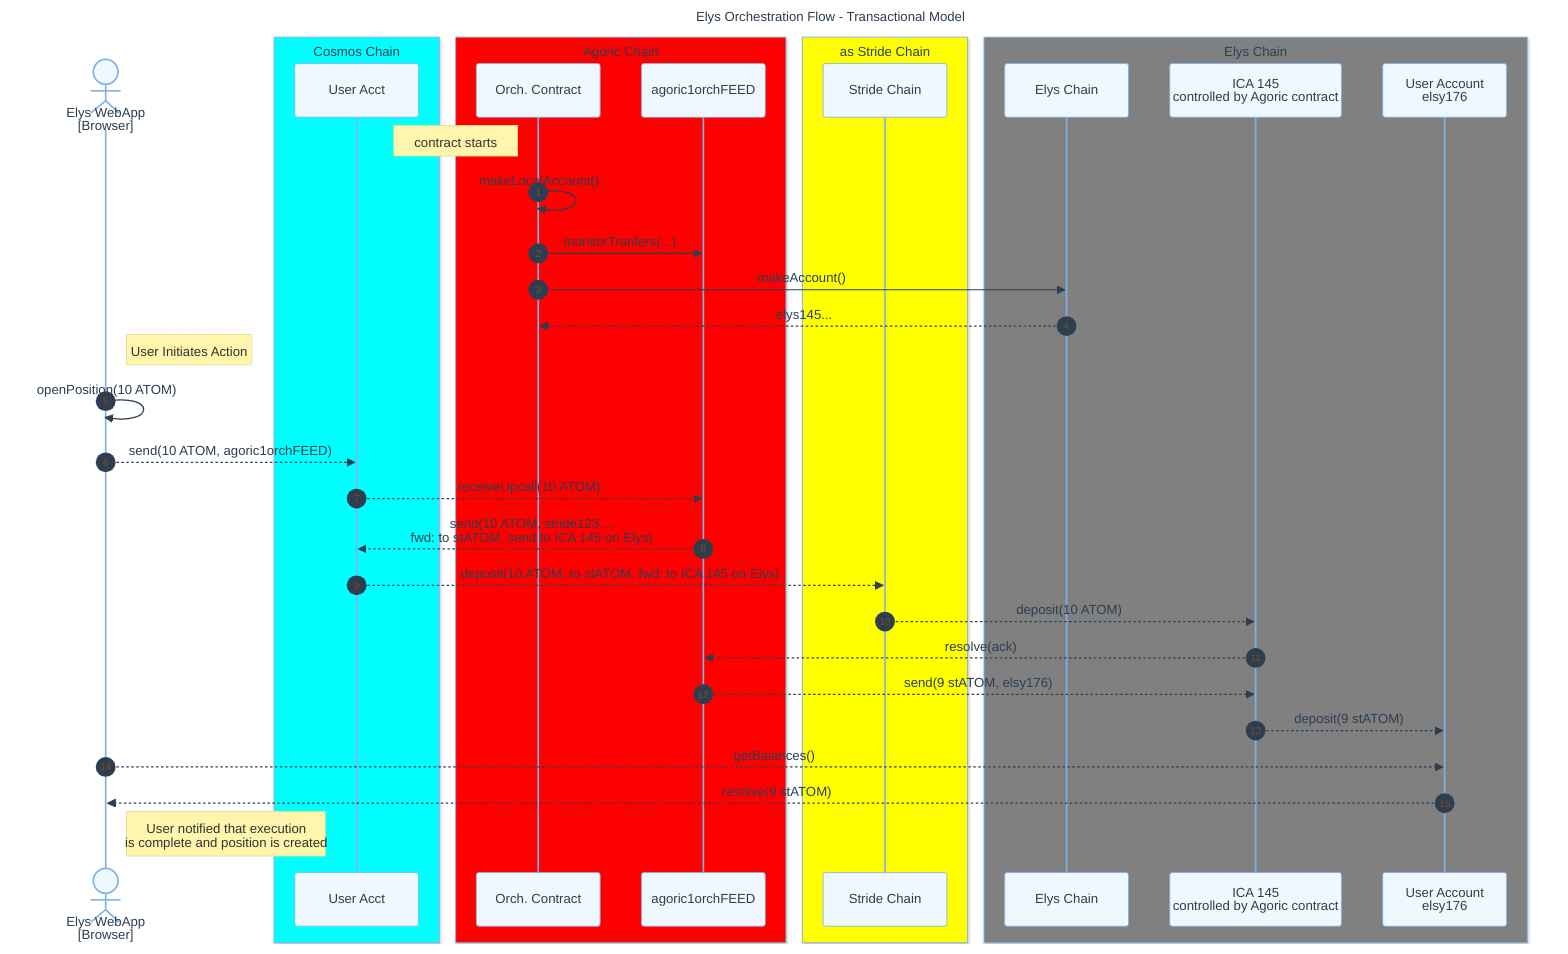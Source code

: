%%{init: {
  'theme': 'base',
  'themeVariables': {
    'primaryColor': '#f0f8ff',
    'primaryTextColor': '#2c3e50',
    'primaryBorderColor': '#7fb2e6',
    'lineColor': '#7fb2e6',
    'secondaryColor': '#f6f8fa',
    'tertiaryColor': '#fff5e6'
  }
}}%%
sequenceDiagram
    title Elys Orchestration Flow - Transactional Model
    autonumber
    actor webUA as Elys WebApp<br/>[Browser]
    %% [Where it runs]
    box Aqua Cosmos Chain
    participant acctOrig as User Acct
    end
    box Red Agoric Chain
    participant myOrch as Orch. Contract
    participant orchLCA1 as agoric1orchFEED
    end
    box Yellow as Stride Chain
    participant chainLS as Stride Chain
    end
    box Grey Elys Chain
    participant chainMy as Elys Chain
    participant ICA1 as ICA 145<br/>controlled by Agoric contract
    participant acctDest as User Account<br />elsy176
    end

    %% Notation: ->> for initial message, -->> for consequences

    note left of myOrch: contract starts
    myOrch ->> myOrch: makeLocalAccount()
    myOrch ->> orchLCA1: monitorTranfers(...)
    myOrch ->> chainMy: makeAccount()
    chainMy -->> myOrch: elys145...

    note right of webUA: User Initiates Action
    webUA ->> webUA: openPosition(10 ATOM)
    webUA -->> acctOrig: send(10 ATOM, agoric1orchFEED)
    acctOrig -->> orchLCA1: receiveUpcall(10 ATOM)
    orchLCA1 -->> acctOrig: send(10 ATOM, stride123...,<br/> fwd: to stATOM, send to ICA 145 on Elys)
    acctOrig -->> chainLS: deposit(10 ATOM, to stATOM, fwd: to ICA 145 on Elys)
    chainLS -->> ICA1: deposit(10 ATOM)
    ICA1 -->> orchLCA1: resolve(ack)
    orchLCA1 -->> ICA1: send(9 stATOM, elsy176)
    ICA1 -->> acctDest: deposit(9 stATOM)
    webUA -->> acctDest: getBalances()
    acctDest -->> webUA: resolve(9 stATOM)
    note right of webUA: User notified that execution<br/> is complete and position is created